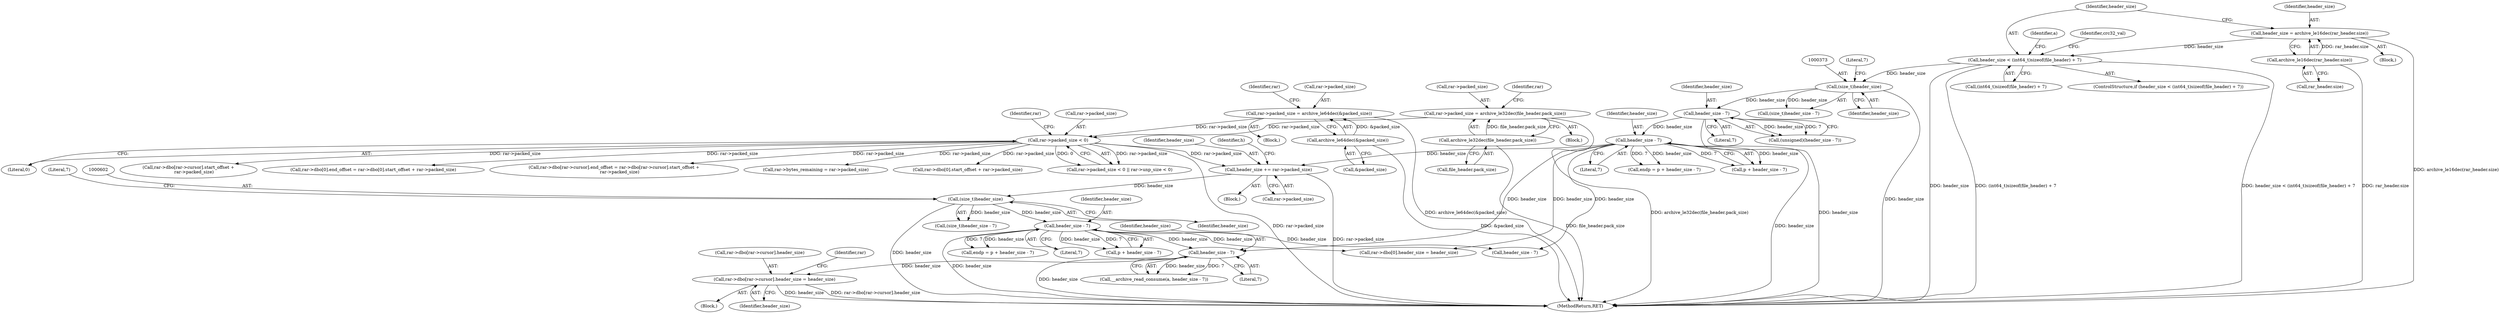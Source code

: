 digraph "0_libarchive_5562545b5562f6d12a4ef991fae158bf4ccf92b6@array" {
"1001153" [label="(Call,rar->dbo[rar->cursor].header_size = header_size)"];
"1001103" [label="(Call,header_size - 7)"];
"1000616" [label="(Call,header_size - 7)"];
"1000601" [label="(Call,(size_t)header_size)"];
"1000589" [label="(Call,header_size += rar->packed_size)"];
"1000549" [label="(Call,rar->packed_size < 0)"];
"1000515" [label="(Call,rar->packed_size = archive_le64dec(&packed_size))"];
"1000519" [label="(Call,archive_le64dec(&packed_size))"];
"1000531" [label="(Call,rar->packed_size = archive_le32dec(file_header.pack_size))"];
"1000535" [label="(Call,archive_le32dec(file_header.pack_size))"];
"1000416" [label="(Call,header_size - 7)"];
"1000387" [label="(Call,header_size - 7)"];
"1000372" [label="(Call,(size_t)header_size)"];
"1000223" [label="(Call,header_size < (int64_t)sizeof(file_header) + 7)"];
"1000216" [label="(Call,header_size = archive_le16dec(rar_header.size))"];
"1000218" [label="(Call,archive_le16dec(rar_header.size))"];
"1001105" [label="(Literal,7)"];
"1000224" [label="(Identifier,header_size)"];
"1000520" [label="(Call,&packed_size)"];
"1000414" [label="(Call,p + header_size - 7)"];
"1000532" [label="(Call,rar->packed_size)"];
"1000580" [label="(Block,)"];
"1000385" [label="(Call,(unsigned)(header_size - 7))"];
"1000541" [label="(Identifier,rar)"];
"1000388" [label="(Identifier,header_size)"];
"1000535" [label="(Call,archive_le32dec(file_header.pack_size))"];
"1000372" [label="(Call,(size_t)header_size)"];
"1001103" [label="(Call,header_size - 7)"];
"1000589" [label="(Call,header_size += rar->packed_size)"];
"1001216" [label="(Call,rar->dbo[rar->cursor].end_offset = rar->dbo[rar->cursor].start_offset +\n        rar->packed_size)"];
"1000524" [label="(Identifier,rar)"];
"1000600" [label="(Call,(size_t)header_size - 7)"];
"1000597" [label="(Identifier,h)"];
"1000389" [label="(Literal,7)"];
"1001101" [label="(Call,__archive_read_consume(a, header_size - 7))"];
"1000218" [label="(Call,archive_le16dec(rar_header.size))"];
"1000536" [label="(Call,file_header.pack_size)"];
"1000416" [label="(Call,header_size - 7)"];
"1001153" [label="(Call,rar->dbo[rar->cursor].header_size = header_size)"];
"1000569" [label="(Call,rar->bytes_remaining = rar->packed_size)"];
"1000484" [label="(Block,)"];
"1000604" [label="(Literal,7)"];
"1000417" [label="(Identifier,header_size)"];
"1000219" [label="(Call,rar_header.size)"];
"1000418" [label="(Literal,7)"];
"1000531" [label="(Call,rar->packed_size = archive_le32dec(file_header.pack_size))"];
"1000235" [label="(Identifier,a)"];
"1000217" [label="(Identifier,header_size)"];
"1000618" [label="(Literal,7)"];
"1000550" [label="(Call,rar->packed_size)"];
"1001154" [label="(Call,rar->dbo[rar->cursor].header_size)"];
"1000601" [label="(Call,(size_t)header_size)"];
"1001418" [label="(Call,rar->dbo[0].start_offset + rar->packed_size)"];
"1000374" [label="(Identifier,header_size)"];
"1000548" [label="(Call,rar->packed_size < 0 || rar->unp_size < 0)"];
"1001163" [label="(Identifier,header_size)"];
"1000614" [label="(Call,p + header_size - 7)"];
"1000515" [label="(Call,rar->packed_size = archive_le64dec(&packed_size))"];
"1000590" [label="(Identifier,header_size)"];
"1001297" [label="(Call,rar->dbo[0].header_size = header_size)"];
"1000375" [label="(Literal,7)"];
"1000121" [label="(Block,)"];
"1000616" [label="(Call,header_size - 7)"];
"1001104" [label="(Identifier,header_size)"];
"1001394" [label="(Call,header_size - 7)"];
"1001168" [label="(Identifier,rar)"];
"1000553" [label="(Literal,0)"];
"1000519" [label="(Call,archive_le64dec(&packed_size))"];
"1000516" [label="(Call,rar->packed_size)"];
"1000387" [label="(Call,header_size - 7)"];
"1000371" [label="(Call,(size_t)header_size - 7)"];
"1001118" [label="(Block,)"];
"1000242" [label="(Identifier,crc32_val)"];
"1000556" [label="(Identifier,rar)"];
"1000530" [label="(Block,)"];
"1001226" [label="(Call,rar->dbo[rar->cursor].start_offset +\n        rar->packed_size)"];
"1001741" [label="(MethodReturn,RET)"];
"1000412" [label="(Call,endp = p + header_size - 7)"];
"1001410" [label="(Call,rar->dbo[0].end_offset = rar->dbo[0].start_offset + rar->packed_size)"];
"1000223" [label="(Call,header_size < (int64_t)sizeof(file_header) + 7)"];
"1000617" [label="(Identifier,header_size)"];
"1000612" [label="(Call,endp = p + header_size - 7)"];
"1000225" [label="(Call,(int64_t)sizeof(file_header) + 7)"];
"1000549" [label="(Call,rar->packed_size < 0)"];
"1000216" [label="(Call,header_size = archive_le16dec(rar_header.size))"];
"1000222" [label="(ControlStructure,if (header_size < (int64_t)sizeof(file_header) + 7))"];
"1000591" [label="(Call,rar->packed_size)"];
"1000603" [label="(Identifier,header_size)"];
"1001153" -> "1001118"  [label="AST: "];
"1001153" -> "1001163"  [label="CFG: "];
"1001154" -> "1001153"  [label="AST: "];
"1001163" -> "1001153"  [label="AST: "];
"1001168" -> "1001153"  [label="CFG: "];
"1001153" -> "1001741"  [label="DDG: header_size"];
"1001153" -> "1001741"  [label="DDG: rar->dbo[rar->cursor].header_size"];
"1001103" -> "1001153"  [label="DDG: header_size"];
"1001103" -> "1001101"  [label="AST: "];
"1001103" -> "1001105"  [label="CFG: "];
"1001104" -> "1001103"  [label="AST: "];
"1001105" -> "1001103"  [label="AST: "];
"1001101" -> "1001103"  [label="CFG: "];
"1001103" -> "1001741"  [label="DDG: header_size"];
"1001103" -> "1001101"  [label="DDG: header_size"];
"1001103" -> "1001101"  [label="DDG: 7"];
"1000616" -> "1001103"  [label="DDG: header_size"];
"1000416" -> "1001103"  [label="DDG: header_size"];
"1000616" -> "1000614"  [label="AST: "];
"1000616" -> "1000618"  [label="CFG: "];
"1000617" -> "1000616"  [label="AST: "];
"1000618" -> "1000616"  [label="AST: "];
"1000614" -> "1000616"  [label="CFG: "];
"1000616" -> "1001741"  [label="DDG: header_size"];
"1000616" -> "1000612"  [label="DDG: header_size"];
"1000616" -> "1000612"  [label="DDG: 7"];
"1000616" -> "1000614"  [label="DDG: header_size"];
"1000616" -> "1000614"  [label="DDG: 7"];
"1000601" -> "1000616"  [label="DDG: header_size"];
"1000616" -> "1001297"  [label="DDG: header_size"];
"1000616" -> "1001394"  [label="DDG: header_size"];
"1000601" -> "1000600"  [label="AST: "];
"1000601" -> "1000603"  [label="CFG: "];
"1000602" -> "1000601"  [label="AST: "];
"1000603" -> "1000601"  [label="AST: "];
"1000604" -> "1000601"  [label="CFG: "];
"1000601" -> "1001741"  [label="DDG: header_size"];
"1000601" -> "1000600"  [label="DDG: header_size"];
"1000589" -> "1000601"  [label="DDG: header_size"];
"1000589" -> "1000580"  [label="AST: "];
"1000589" -> "1000591"  [label="CFG: "];
"1000590" -> "1000589"  [label="AST: "];
"1000591" -> "1000589"  [label="AST: "];
"1000597" -> "1000589"  [label="CFG: "];
"1000589" -> "1001741"  [label="DDG: rar->packed_size"];
"1000549" -> "1000589"  [label="DDG: rar->packed_size"];
"1000416" -> "1000589"  [label="DDG: header_size"];
"1000549" -> "1000548"  [label="AST: "];
"1000549" -> "1000553"  [label="CFG: "];
"1000550" -> "1000549"  [label="AST: "];
"1000553" -> "1000549"  [label="AST: "];
"1000556" -> "1000549"  [label="CFG: "];
"1000548" -> "1000549"  [label="CFG: "];
"1000549" -> "1001741"  [label="DDG: rar->packed_size"];
"1000549" -> "1000548"  [label="DDG: rar->packed_size"];
"1000549" -> "1000548"  [label="DDG: 0"];
"1000515" -> "1000549"  [label="DDG: rar->packed_size"];
"1000531" -> "1000549"  [label="DDG: rar->packed_size"];
"1000549" -> "1000569"  [label="DDG: rar->packed_size"];
"1000549" -> "1001216"  [label="DDG: rar->packed_size"];
"1000549" -> "1001226"  [label="DDG: rar->packed_size"];
"1000549" -> "1001410"  [label="DDG: rar->packed_size"];
"1000549" -> "1001418"  [label="DDG: rar->packed_size"];
"1000515" -> "1000484"  [label="AST: "];
"1000515" -> "1000519"  [label="CFG: "];
"1000516" -> "1000515"  [label="AST: "];
"1000519" -> "1000515"  [label="AST: "];
"1000524" -> "1000515"  [label="CFG: "];
"1000515" -> "1001741"  [label="DDG: archive_le64dec(&packed_size)"];
"1000519" -> "1000515"  [label="DDG: &packed_size"];
"1000519" -> "1000520"  [label="CFG: "];
"1000520" -> "1000519"  [label="AST: "];
"1000519" -> "1001741"  [label="DDG: &packed_size"];
"1000531" -> "1000530"  [label="AST: "];
"1000531" -> "1000535"  [label="CFG: "];
"1000532" -> "1000531"  [label="AST: "];
"1000535" -> "1000531"  [label="AST: "];
"1000541" -> "1000531"  [label="CFG: "];
"1000531" -> "1001741"  [label="DDG: archive_le32dec(file_header.pack_size)"];
"1000535" -> "1000531"  [label="DDG: file_header.pack_size"];
"1000535" -> "1000536"  [label="CFG: "];
"1000536" -> "1000535"  [label="AST: "];
"1000535" -> "1001741"  [label="DDG: file_header.pack_size"];
"1000416" -> "1000414"  [label="AST: "];
"1000416" -> "1000418"  [label="CFG: "];
"1000417" -> "1000416"  [label="AST: "];
"1000418" -> "1000416"  [label="AST: "];
"1000414" -> "1000416"  [label="CFG: "];
"1000416" -> "1001741"  [label="DDG: header_size"];
"1000416" -> "1000412"  [label="DDG: header_size"];
"1000416" -> "1000412"  [label="DDG: 7"];
"1000416" -> "1000414"  [label="DDG: header_size"];
"1000416" -> "1000414"  [label="DDG: 7"];
"1000387" -> "1000416"  [label="DDG: header_size"];
"1000416" -> "1001297"  [label="DDG: header_size"];
"1000416" -> "1001394"  [label="DDG: header_size"];
"1000387" -> "1000385"  [label="AST: "];
"1000387" -> "1000389"  [label="CFG: "];
"1000388" -> "1000387"  [label="AST: "];
"1000389" -> "1000387"  [label="AST: "];
"1000385" -> "1000387"  [label="CFG: "];
"1000387" -> "1001741"  [label="DDG: header_size"];
"1000387" -> "1000385"  [label="DDG: header_size"];
"1000387" -> "1000385"  [label="DDG: 7"];
"1000372" -> "1000387"  [label="DDG: header_size"];
"1000372" -> "1000371"  [label="AST: "];
"1000372" -> "1000374"  [label="CFG: "];
"1000373" -> "1000372"  [label="AST: "];
"1000374" -> "1000372"  [label="AST: "];
"1000375" -> "1000372"  [label="CFG: "];
"1000372" -> "1001741"  [label="DDG: header_size"];
"1000372" -> "1000371"  [label="DDG: header_size"];
"1000223" -> "1000372"  [label="DDG: header_size"];
"1000223" -> "1000222"  [label="AST: "];
"1000223" -> "1000225"  [label="CFG: "];
"1000224" -> "1000223"  [label="AST: "];
"1000225" -> "1000223"  [label="AST: "];
"1000235" -> "1000223"  [label="CFG: "];
"1000242" -> "1000223"  [label="CFG: "];
"1000223" -> "1001741"  [label="DDG: (int64_t)sizeof(file_header) + 7"];
"1000223" -> "1001741"  [label="DDG: header_size < (int64_t)sizeof(file_header) + 7"];
"1000223" -> "1001741"  [label="DDG: header_size"];
"1000216" -> "1000223"  [label="DDG: header_size"];
"1000216" -> "1000121"  [label="AST: "];
"1000216" -> "1000218"  [label="CFG: "];
"1000217" -> "1000216"  [label="AST: "];
"1000218" -> "1000216"  [label="AST: "];
"1000224" -> "1000216"  [label="CFG: "];
"1000216" -> "1001741"  [label="DDG: archive_le16dec(rar_header.size)"];
"1000218" -> "1000216"  [label="DDG: rar_header.size"];
"1000218" -> "1000219"  [label="CFG: "];
"1000219" -> "1000218"  [label="AST: "];
"1000218" -> "1001741"  [label="DDG: rar_header.size"];
}
